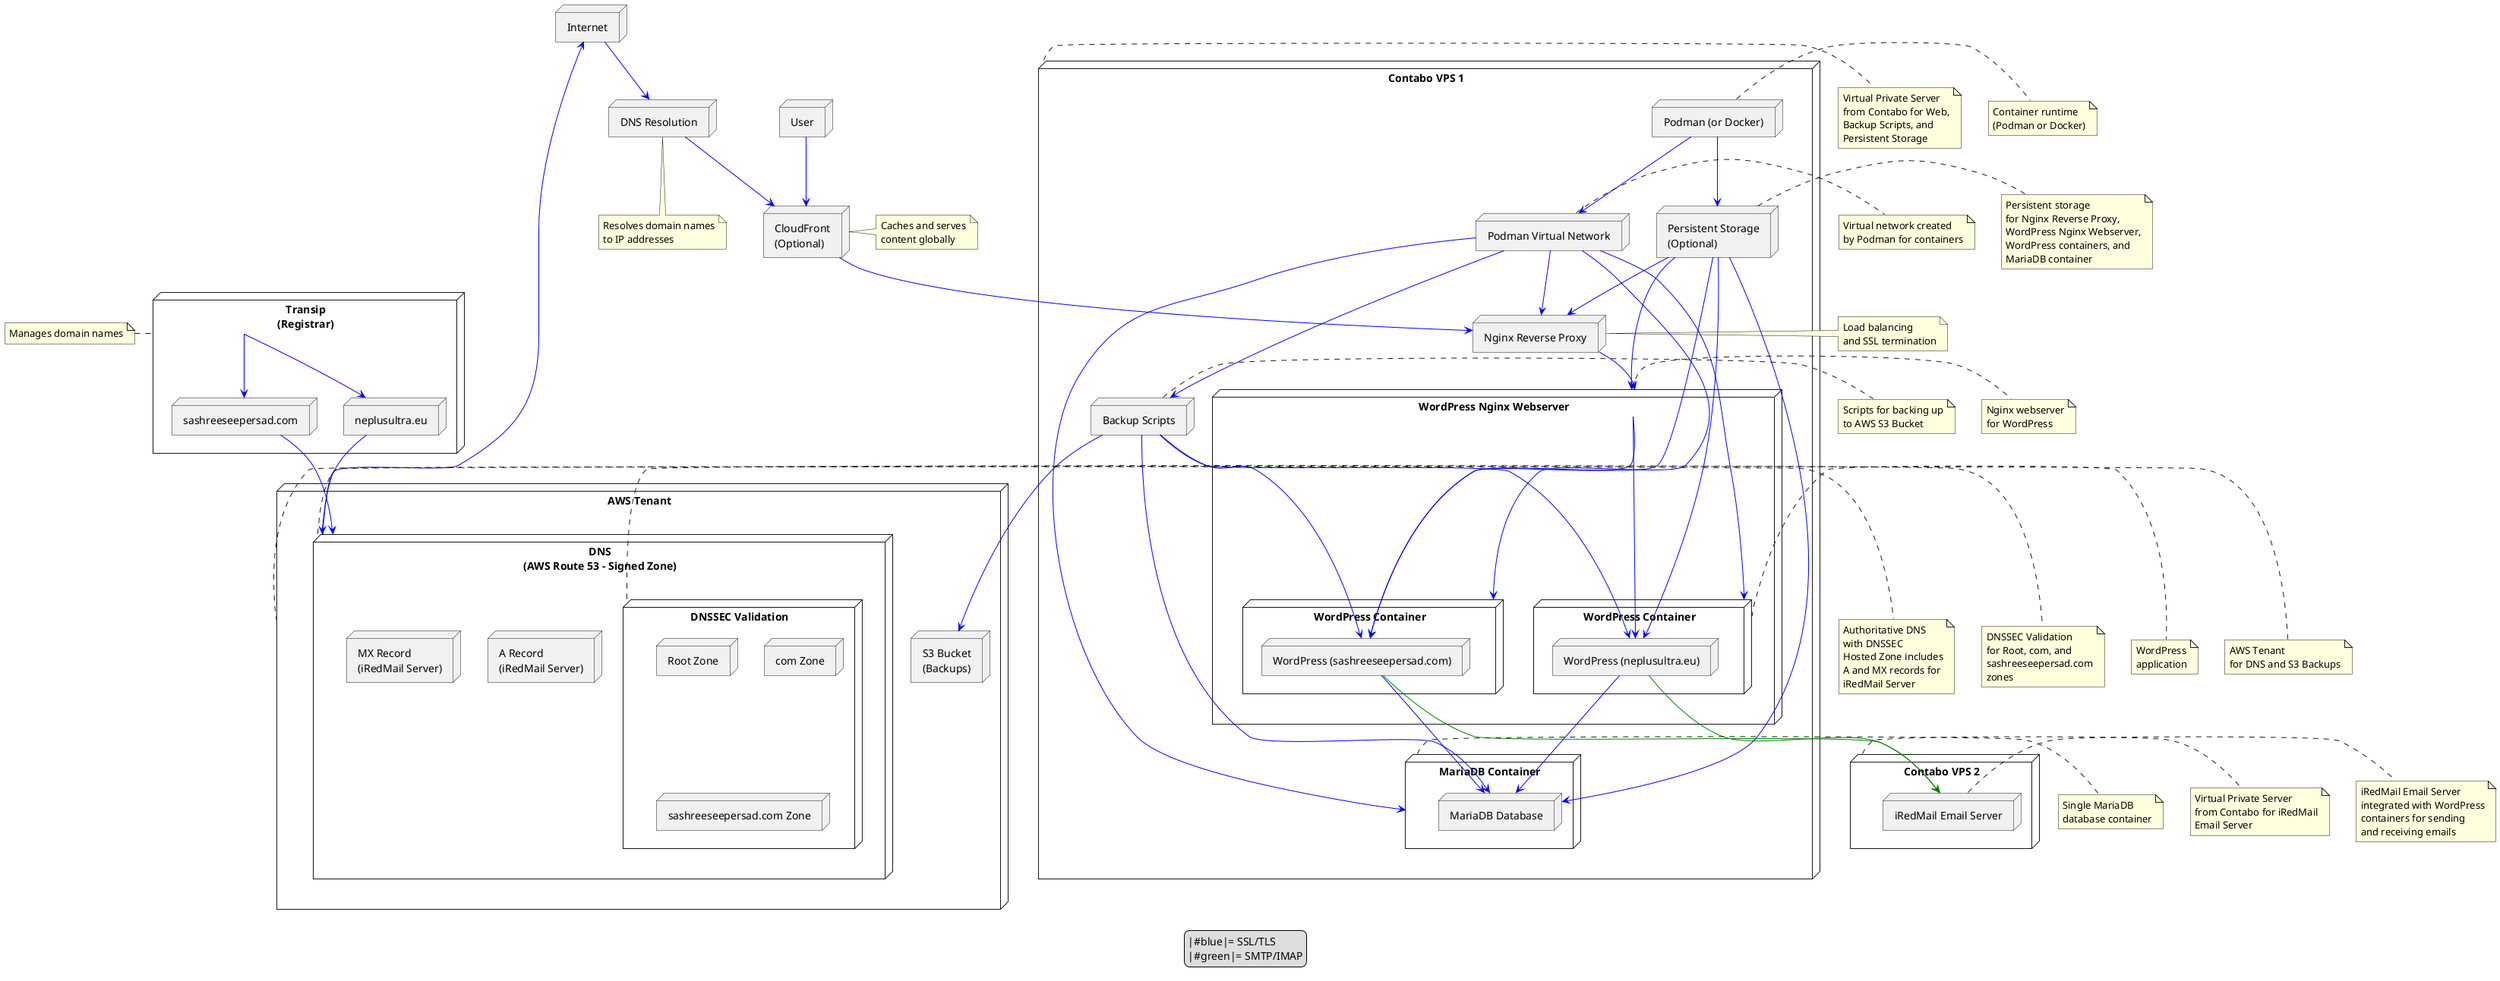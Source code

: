 @startuml
node "Transip\n(Registrar)" as Registrar {
  node "neplusultra.eu" as Domain1
  node "sashreeseepersad.com" as Domain2
}

node "Internet" as Internet

node "DNS Resolution" as DNSResolution

node "CloudFront\n(Optional)" as CloudFront

node "Contabo VPS 1" as VPS1 {
  node "Nginx Reverse Proxy" as ReverseProxy
  node "Persistent Storage\n(Optional)" as Volumes

  node "WordPress Nginx Webserver" as WordPressWebserver {
    node "WordPress Container" as WordPressContainer1 {
      node "WordPress (neplusultra.eu)" as WordPress1
    }
    node "WordPress Container" as WordPressContainer2 {
      node "WordPress (sashreeseepersad.com)" as WordPress2
    }
  }

  node "MariaDB Container" as MariaDBContainer {
    node "MariaDB Database" as Database
  }

  node "Podman Virtual Network" as PodmanNetwork
  node "Podman (or Docker)" as Podman
  node "Backup Scripts" as BackupScripts
}

node "Contabo VPS 2" as VPS2 {
  node "iRedMail Email Server" as EmailServer
}

node "AWS Tenant" as AWSTenanant {
  node "DNS\n(AWS Route 53 - Signed Zone)" as DNS {
    node "A Record\n(iRedMail Server)" as ARecord
    node "MX Record\n(iRedMail Server)" as MXRecord
    node "DNSSEC Validation" as DNSSECValidation {
      node "Root Zone" as RootZone
      node "com Zone" as ComZone
      node "sashreeseepersad.com Zone" as SashreeseepersadZone
    }
  }
  node "S3 Bucket\n(Backups)" as S3Bucket
}

node "User" as User

Registrar -[#blue]-> Domain1
Registrar -[#blue]-> Domain2
Domain1 -[#blue]-> DNS
Domain2 -[#blue]-> DNS
DNS -[#blue]-> Internet

Internet -[#blue]-> DNSResolution
DNSResolution -[#blue]-> CloudFront

User -[#blue]-> CloudFront
CloudFront -[#blue]-> ReverseProxy
ReverseProxy -[#blue]-> WordPressWebserver

WordPressWebserver -[#blue]-> WordPress1
WordPressWebserver -[#blue]-> WordPress2

WordPress1 -[#blue]-> Database
WordPress2 -[#blue]-> Database

WordPress1 -[#green]-> EmailServer
WordPress2 -[#green]-> EmailServer

Podman -[#blue]-> PodmanNetwork
PodmanNetwork -[#blue]-> WordPressContainer1
PodmanNetwork -[#blue]-> WordPressContainer2
PodmanNetwork -[#blue]-> MariaDBContainer
PodmanNetwork -[#blue]-> ReverseProxy
PodmanNetwork -[#blue]-> BackupScripts

Podman -[#blue]-> Volumes
Volumes -[#blue]-> ReverseProxy
Volumes -[#blue]-> WordPressWebserver
Volumes -[#blue]-> WordPress1
Volumes -[#blue]-> WordPress2
Volumes -[#blue]-> Database

BackupScripts -[#blue]-> S3Bucket
BackupScripts -[#blue]-> WordPress1
BackupScripts -[#blue]-> WordPress2
BackupScripts -[#blue]-> Database

note left of Registrar
  Manages domain names
end note

note right of DNS
  Authoritative DNS
  with DNSSEC
  Hosted Zone includes
  A and MX records for
  iRedMail Server
end note

note right of DNSSECValidation
  DNSSEC Validation
  for Root, com, and
  sashreeseepersad.com
  zones
end note

note bottom of DNSResolution
  Resolves domain names
  to IP addresses
end note

note right of CloudFront
  Caches and serves
  content globally
end note

note right of VPS1
  Virtual Private Server
  from Contabo for Web,
  Backup Scripts, and
  Persistent Storage
end note

note right of ReverseProxy
  Load balancing
  and SSL termination
end note

note right of WordPressWebserver
  Nginx webserver
  for WordPress
end note

note right of WordPressContainer1
  WordPress
  application
end note

note right of MariaDBContainer
  Single MariaDB
  database container
end note

note right of PodmanNetwork
  Virtual network created
  by Podman for containers
end note

note right of Podman
  Container runtime
  (Podman or Docker)
end note

note right of Volumes
  Persistent storage
  for Nginx Reverse Proxy,
  WordPress Nginx Webserver,
  WordPress containers, and
  MariaDB container
end note

note right of BackupScripts
  Scripts for backing up
  to AWS S3 Bucket
end note

note right of VPS2
  Virtual Private Server
  from Contabo for iRedMail
  Email Server
end note

note right of EmailServer
  iRedMail Email Server
  integrated with WordPress
  containers for sending
  and receiving emails
end note

note right of AWSTenanant
  AWS Tenant
  for DNS and S3 Backups
end note

legend
  |#blue|= SSL/TLS
  |#green|= SMTP/IMAP
endlegend
@enduml
